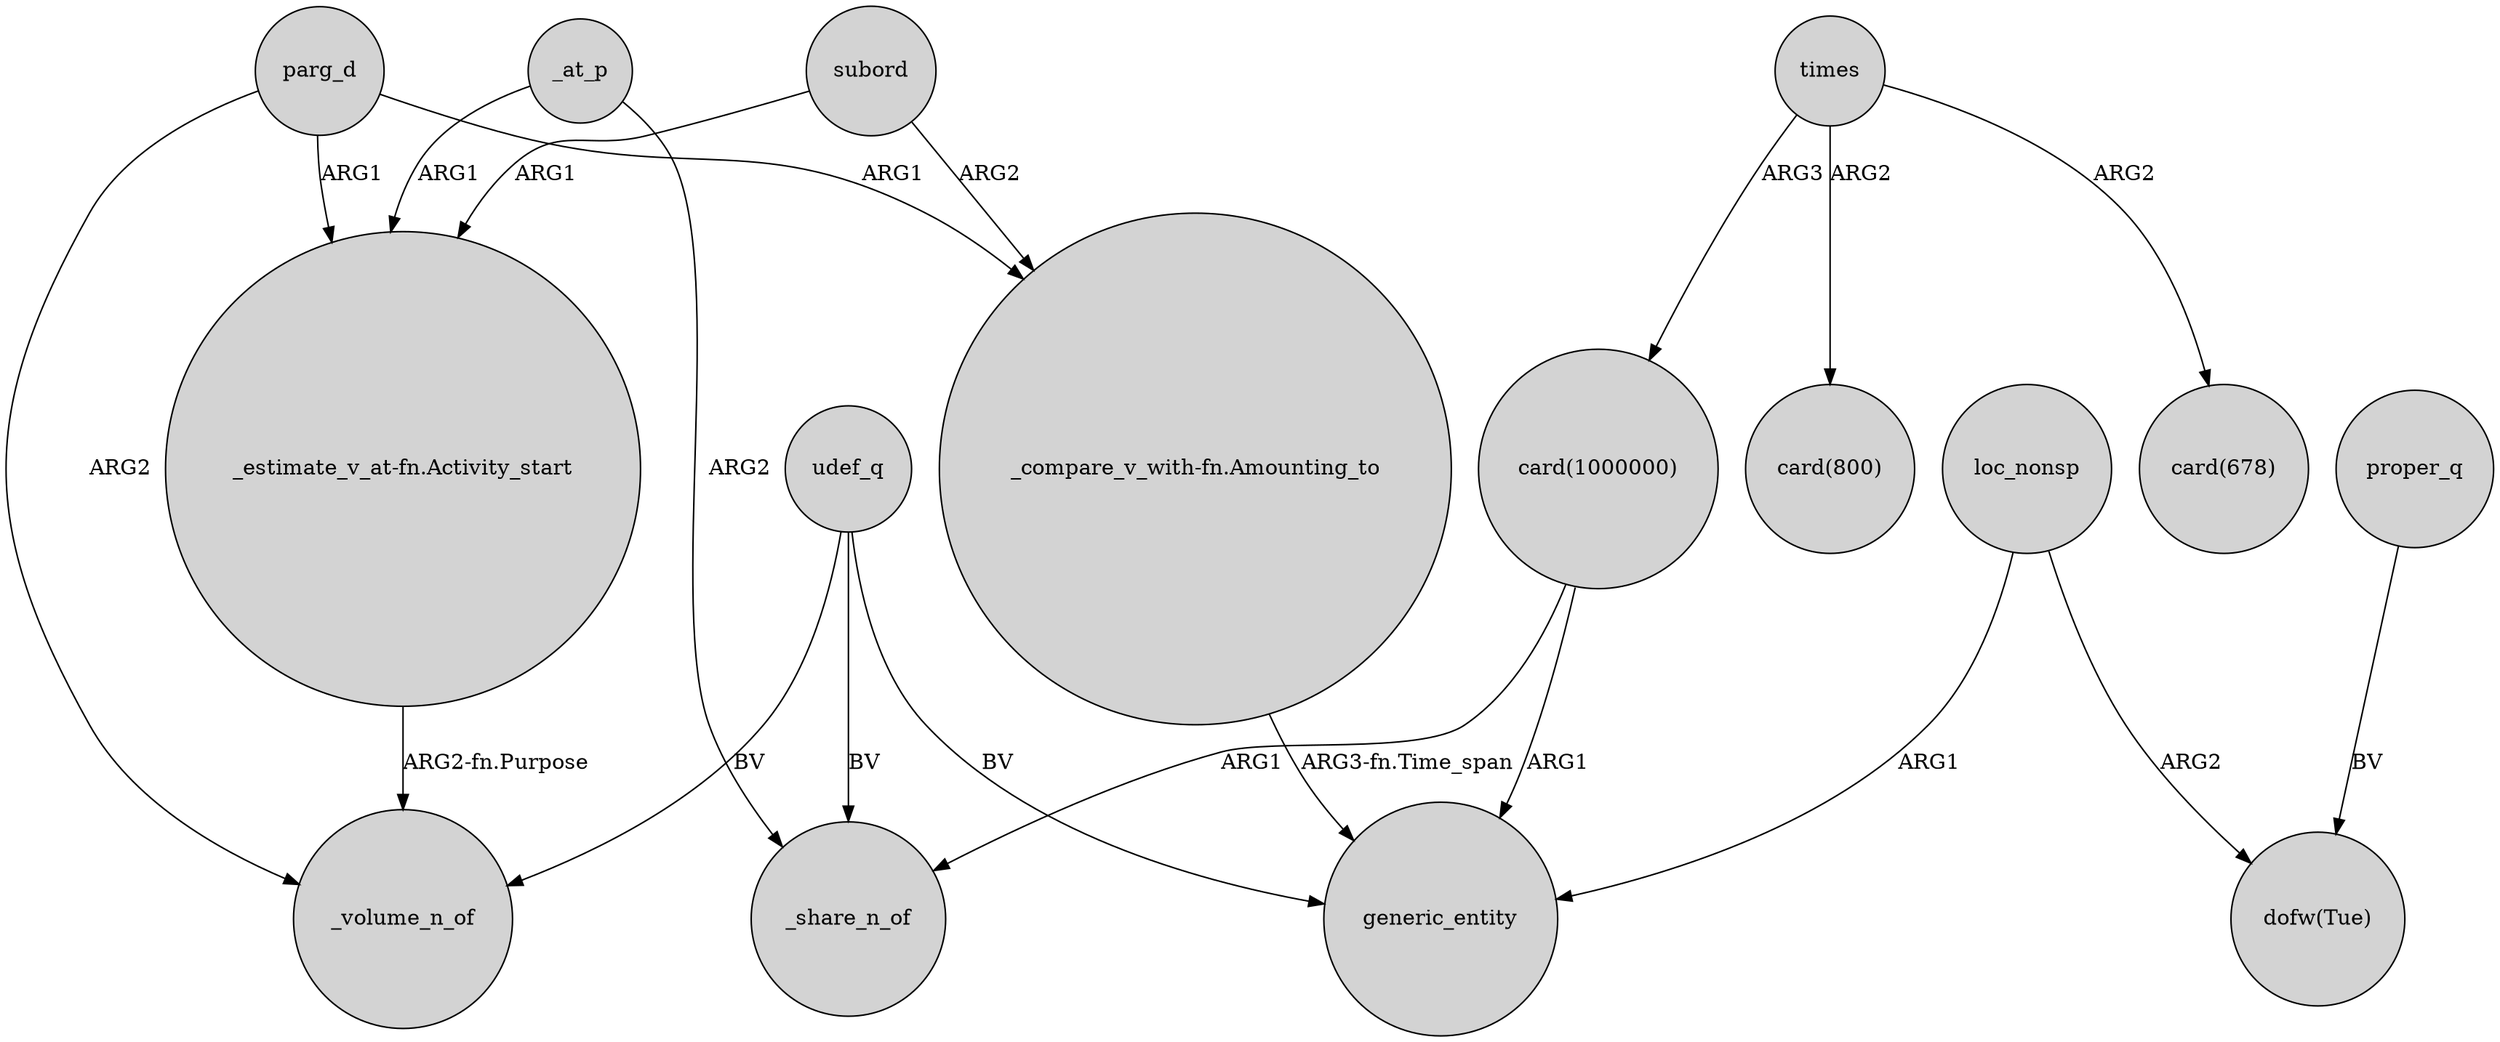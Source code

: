 digraph {
	node [shape=circle style=filled]
	_at_p -> _share_n_of [label=ARG2]
	_at_p -> "_estimate_v_at-fn.Activity_start" [label=ARG1]
	times -> "card(1000000)" [label=ARG3]
	udef_q -> _volume_n_of [label=BV]
	times -> "card(800)" [label=ARG2]
	udef_q -> generic_entity [label=BV]
	subord -> "_estimate_v_at-fn.Activity_start" [label=ARG1]
	"_estimate_v_at-fn.Activity_start" -> _volume_n_of [label="ARG2-fn.Purpose"]
	"_compare_v_with-fn.Amounting_to" -> generic_entity [label="ARG3-fn.Time_span"]
	"card(1000000)" -> generic_entity [label=ARG1]
	udef_q -> _share_n_of [label=BV]
	"card(1000000)" -> _share_n_of [label=ARG1]
	proper_q -> "dofw(Tue)" [label=BV]
	times -> "card(678)" [label=ARG2]
	loc_nonsp -> "dofw(Tue)" [label=ARG2]
	subord -> "_compare_v_with-fn.Amounting_to" [label=ARG2]
	parg_d -> "_compare_v_with-fn.Amounting_to" [label=ARG1]
	parg_d -> _volume_n_of [label=ARG2]
	parg_d -> "_estimate_v_at-fn.Activity_start" [label=ARG1]
	loc_nonsp -> generic_entity [label=ARG1]
}
